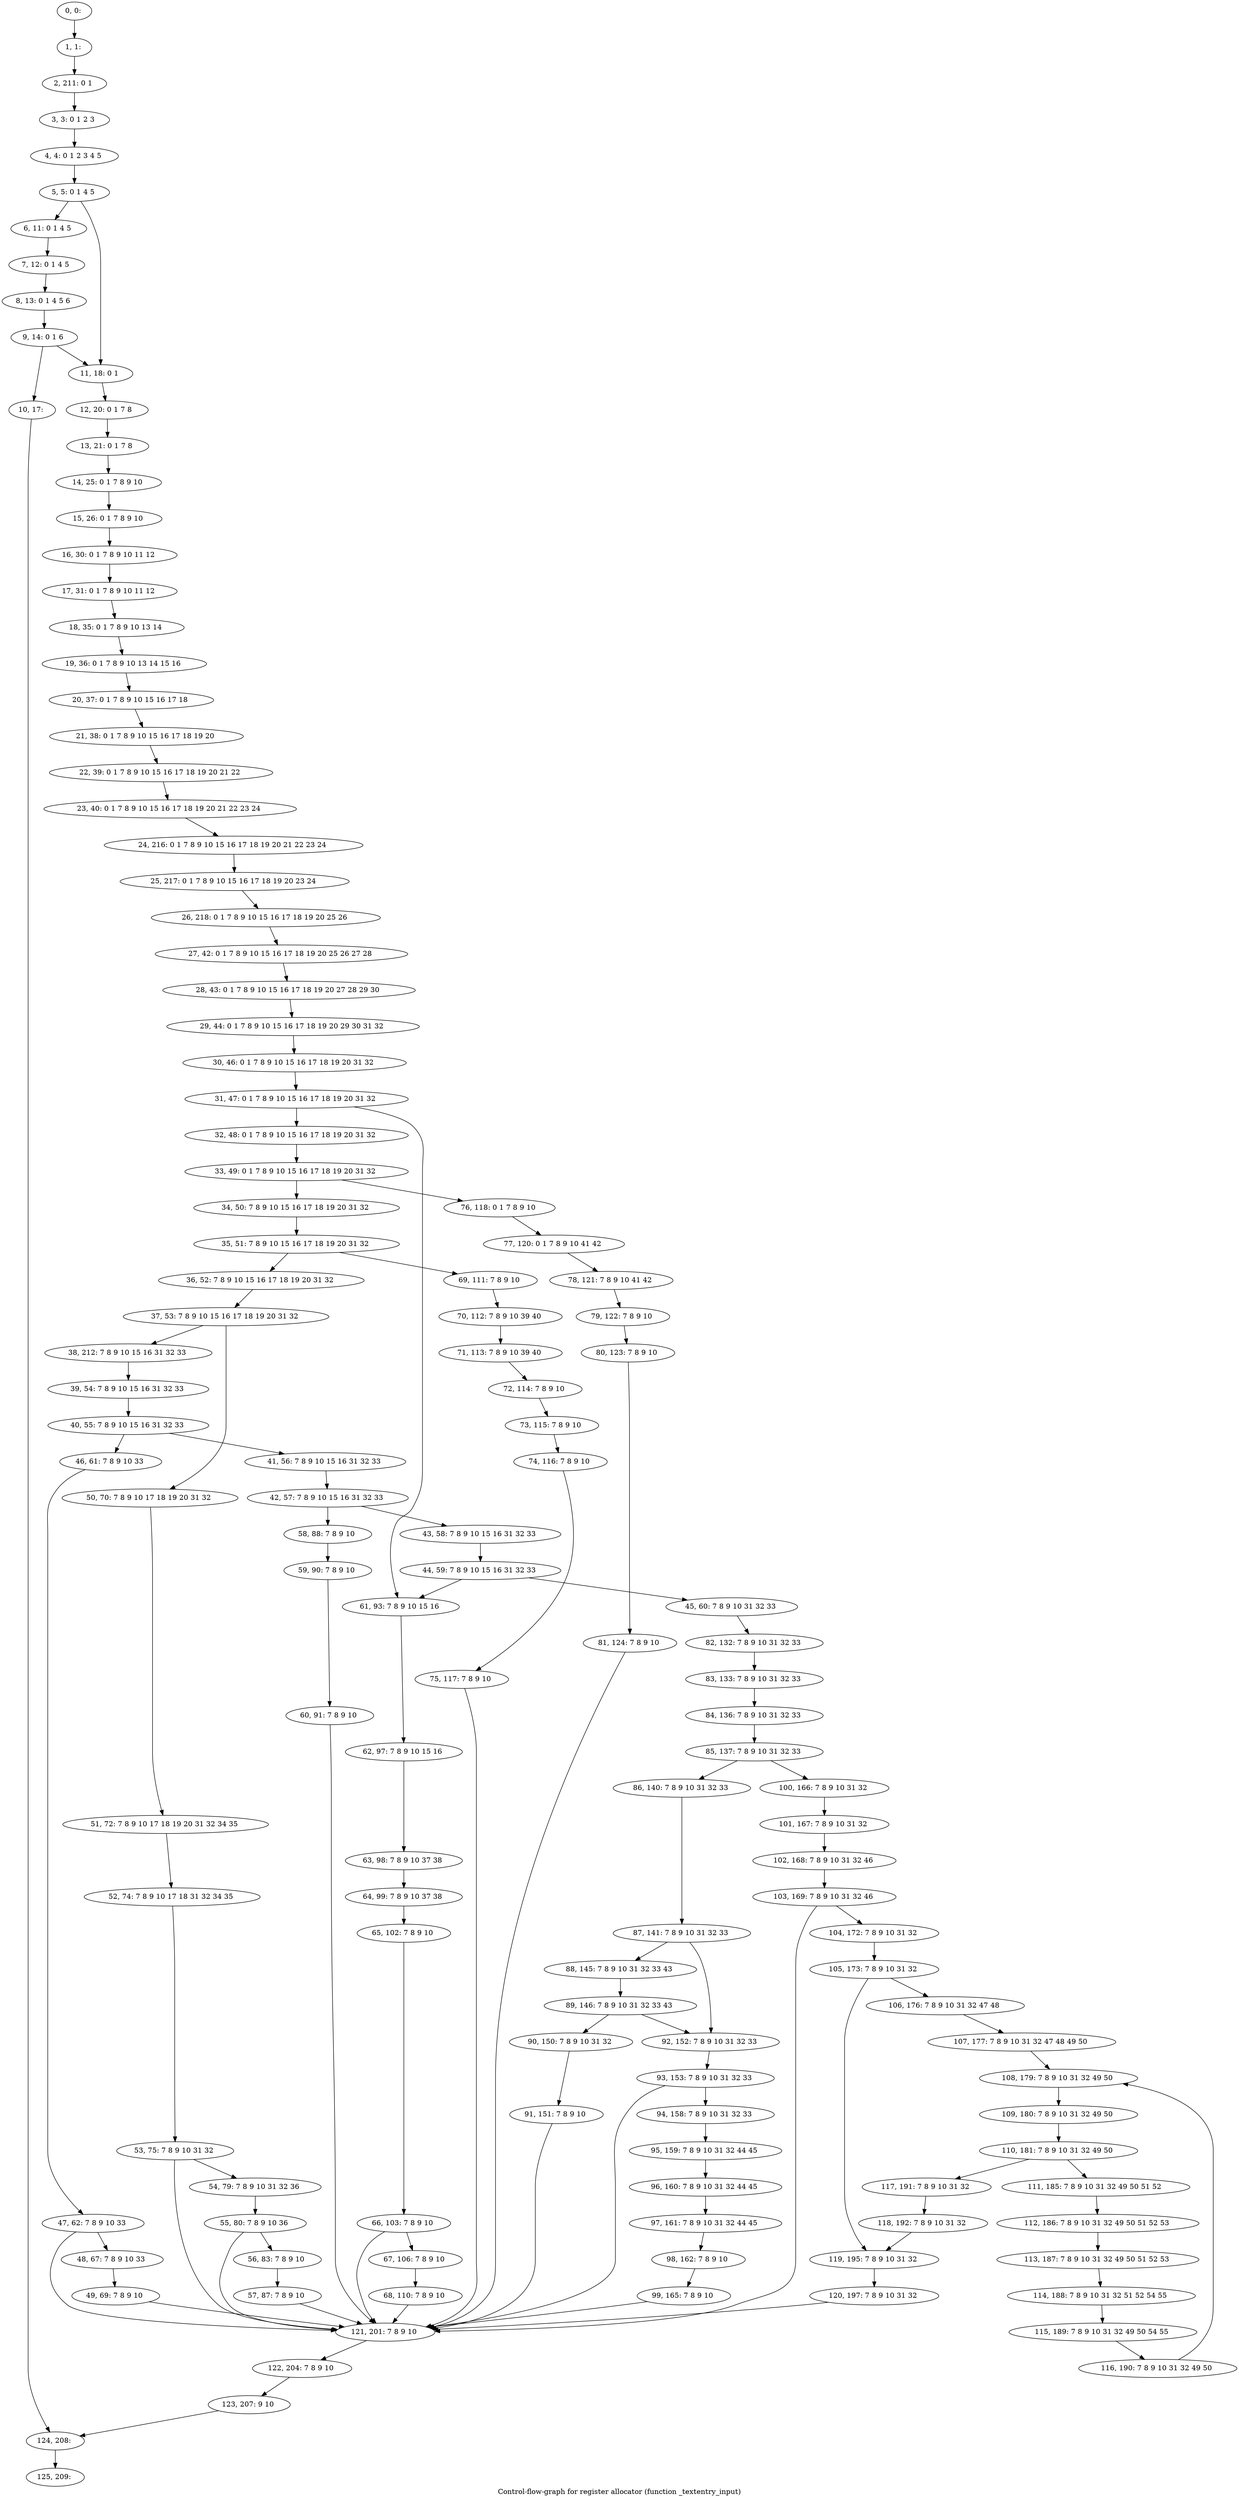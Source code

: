digraph G {
graph [label="Control-flow-graph for register allocator (function _textentry_input)"]
0[label="0, 0: "];
1[label="1, 1: "];
2[label="2, 211: 0 1 "];
3[label="3, 3: 0 1 2 3 "];
4[label="4, 4: 0 1 2 3 4 5 "];
5[label="5, 5: 0 1 4 5 "];
6[label="6, 11: 0 1 4 5 "];
7[label="7, 12: 0 1 4 5 "];
8[label="8, 13: 0 1 4 5 6 "];
9[label="9, 14: 0 1 6 "];
10[label="10, 17: "];
11[label="11, 18: 0 1 "];
12[label="12, 20: 0 1 7 8 "];
13[label="13, 21: 0 1 7 8 "];
14[label="14, 25: 0 1 7 8 9 10 "];
15[label="15, 26: 0 1 7 8 9 10 "];
16[label="16, 30: 0 1 7 8 9 10 11 12 "];
17[label="17, 31: 0 1 7 8 9 10 11 12 "];
18[label="18, 35: 0 1 7 8 9 10 13 14 "];
19[label="19, 36: 0 1 7 8 9 10 13 14 15 16 "];
20[label="20, 37: 0 1 7 8 9 10 15 16 17 18 "];
21[label="21, 38: 0 1 7 8 9 10 15 16 17 18 19 20 "];
22[label="22, 39: 0 1 7 8 9 10 15 16 17 18 19 20 21 22 "];
23[label="23, 40: 0 1 7 8 9 10 15 16 17 18 19 20 21 22 23 24 "];
24[label="24, 216: 0 1 7 8 9 10 15 16 17 18 19 20 21 22 23 24 "];
25[label="25, 217: 0 1 7 8 9 10 15 16 17 18 19 20 23 24 "];
26[label="26, 218: 0 1 7 8 9 10 15 16 17 18 19 20 25 26 "];
27[label="27, 42: 0 1 7 8 9 10 15 16 17 18 19 20 25 26 27 28 "];
28[label="28, 43: 0 1 7 8 9 10 15 16 17 18 19 20 27 28 29 30 "];
29[label="29, 44: 0 1 7 8 9 10 15 16 17 18 19 20 29 30 31 32 "];
30[label="30, 46: 0 1 7 8 9 10 15 16 17 18 19 20 31 32 "];
31[label="31, 47: 0 1 7 8 9 10 15 16 17 18 19 20 31 32 "];
32[label="32, 48: 0 1 7 8 9 10 15 16 17 18 19 20 31 32 "];
33[label="33, 49: 0 1 7 8 9 10 15 16 17 18 19 20 31 32 "];
34[label="34, 50: 7 8 9 10 15 16 17 18 19 20 31 32 "];
35[label="35, 51: 7 8 9 10 15 16 17 18 19 20 31 32 "];
36[label="36, 52: 7 8 9 10 15 16 17 18 19 20 31 32 "];
37[label="37, 53: 7 8 9 10 15 16 17 18 19 20 31 32 "];
38[label="38, 212: 7 8 9 10 15 16 31 32 33 "];
39[label="39, 54: 7 8 9 10 15 16 31 32 33 "];
40[label="40, 55: 7 8 9 10 15 16 31 32 33 "];
41[label="41, 56: 7 8 9 10 15 16 31 32 33 "];
42[label="42, 57: 7 8 9 10 15 16 31 32 33 "];
43[label="43, 58: 7 8 9 10 15 16 31 32 33 "];
44[label="44, 59: 7 8 9 10 15 16 31 32 33 "];
45[label="45, 60: 7 8 9 10 31 32 33 "];
46[label="46, 61: 7 8 9 10 33 "];
47[label="47, 62: 7 8 9 10 33 "];
48[label="48, 67: 7 8 9 10 33 "];
49[label="49, 69: 7 8 9 10 "];
50[label="50, 70: 7 8 9 10 17 18 19 20 31 32 "];
51[label="51, 72: 7 8 9 10 17 18 19 20 31 32 34 35 "];
52[label="52, 74: 7 8 9 10 17 18 31 32 34 35 "];
53[label="53, 75: 7 8 9 10 31 32 "];
54[label="54, 79: 7 8 9 10 31 32 36 "];
55[label="55, 80: 7 8 9 10 36 "];
56[label="56, 83: 7 8 9 10 "];
57[label="57, 87: 7 8 9 10 "];
58[label="58, 88: 7 8 9 10 "];
59[label="59, 90: 7 8 9 10 "];
60[label="60, 91: 7 8 9 10 "];
61[label="61, 93: 7 8 9 10 15 16 "];
62[label="62, 97: 7 8 9 10 15 16 "];
63[label="63, 98: 7 8 9 10 37 38 "];
64[label="64, 99: 7 8 9 10 37 38 "];
65[label="65, 102: 7 8 9 10 "];
66[label="66, 103: 7 8 9 10 "];
67[label="67, 106: 7 8 9 10 "];
68[label="68, 110: 7 8 9 10 "];
69[label="69, 111: 7 8 9 10 "];
70[label="70, 112: 7 8 9 10 39 40 "];
71[label="71, 113: 7 8 9 10 39 40 "];
72[label="72, 114: 7 8 9 10 "];
73[label="73, 115: 7 8 9 10 "];
74[label="74, 116: 7 8 9 10 "];
75[label="75, 117: 7 8 9 10 "];
76[label="76, 118: 0 1 7 8 9 10 "];
77[label="77, 120: 0 1 7 8 9 10 41 42 "];
78[label="78, 121: 7 8 9 10 41 42 "];
79[label="79, 122: 7 8 9 10 "];
80[label="80, 123: 7 8 9 10 "];
81[label="81, 124: 7 8 9 10 "];
82[label="82, 132: 7 8 9 10 31 32 33 "];
83[label="83, 133: 7 8 9 10 31 32 33 "];
84[label="84, 136: 7 8 9 10 31 32 33 "];
85[label="85, 137: 7 8 9 10 31 32 33 "];
86[label="86, 140: 7 8 9 10 31 32 33 "];
87[label="87, 141: 7 8 9 10 31 32 33 "];
88[label="88, 145: 7 8 9 10 31 32 33 43 "];
89[label="89, 146: 7 8 9 10 31 32 33 43 "];
90[label="90, 150: 7 8 9 10 31 32 "];
91[label="91, 151: 7 8 9 10 "];
92[label="92, 152: 7 8 9 10 31 32 33 "];
93[label="93, 153: 7 8 9 10 31 32 33 "];
94[label="94, 158: 7 8 9 10 31 32 33 "];
95[label="95, 159: 7 8 9 10 31 32 44 45 "];
96[label="96, 160: 7 8 9 10 31 32 44 45 "];
97[label="97, 161: 7 8 9 10 31 32 44 45 "];
98[label="98, 162: 7 8 9 10 "];
99[label="99, 165: 7 8 9 10 "];
100[label="100, 166: 7 8 9 10 31 32 "];
101[label="101, 167: 7 8 9 10 31 32 "];
102[label="102, 168: 7 8 9 10 31 32 46 "];
103[label="103, 169: 7 8 9 10 31 32 46 "];
104[label="104, 172: 7 8 9 10 31 32 "];
105[label="105, 173: 7 8 9 10 31 32 "];
106[label="106, 176: 7 8 9 10 31 32 47 48 "];
107[label="107, 177: 7 8 9 10 31 32 47 48 49 50 "];
108[label="108, 179: 7 8 9 10 31 32 49 50 "];
109[label="109, 180: 7 8 9 10 31 32 49 50 "];
110[label="110, 181: 7 8 9 10 31 32 49 50 "];
111[label="111, 185: 7 8 9 10 31 32 49 50 51 52 "];
112[label="112, 186: 7 8 9 10 31 32 49 50 51 52 53 "];
113[label="113, 187: 7 8 9 10 31 32 49 50 51 52 53 "];
114[label="114, 188: 7 8 9 10 31 32 51 52 54 55 "];
115[label="115, 189: 7 8 9 10 31 32 49 50 54 55 "];
116[label="116, 190: 7 8 9 10 31 32 49 50 "];
117[label="117, 191: 7 8 9 10 31 32 "];
118[label="118, 192: 7 8 9 10 31 32 "];
119[label="119, 195: 7 8 9 10 31 32 "];
120[label="120, 197: 7 8 9 10 31 32 "];
121[label="121, 201: 7 8 9 10 "];
122[label="122, 204: 7 8 9 10 "];
123[label="123, 207: 9 10 "];
124[label="124, 208: "];
125[label="125, 209: "];
0->1 ;
1->2 ;
2->3 ;
3->4 ;
4->5 ;
5->6 ;
5->11 ;
6->7 ;
7->8 ;
8->9 ;
9->10 ;
9->11 ;
10->124 ;
11->12 ;
12->13 ;
13->14 ;
14->15 ;
15->16 ;
16->17 ;
17->18 ;
18->19 ;
19->20 ;
20->21 ;
21->22 ;
22->23 ;
23->24 ;
24->25 ;
25->26 ;
26->27 ;
27->28 ;
28->29 ;
29->30 ;
30->31 ;
31->32 ;
31->61 ;
32->33 ;
33->34 ;
33->76 ;
34->35 ;
35->36 ;
35->69 ;
36->37 ;
37->38 ;
37->50 ;
38->39 ;
39->40 ;
40->41 ;
40->46 ;
41->42 ;
42->43 ;
42->58 ;
43->44 ;
44->45 ;
44->61 ;
45->82 ;
46->47 ;
47->48 ;
47->121 ;
48->49 ;
49->121 ;
50->51 ;
51->52 ;
52->53 ;
53->54 ;
53->121 ;
54->55 ;
55->56 ;
55->121 ;
56->57 ;
57->121 ;
58->59 ;
59->60 ;
60->121 ;
61->62 ;
62->63 ;
63->64 ;
64->65 ;
65->66 ;
66->67 ;
66->121 ;
67->68 ;
68->121 ;
69->70 ;
70->71 ;
71->72 ;
72->73 ;
73->74 ;
74->75 ;
75->121 ;
76->77 ;
77->78 ;
78->79 ;
79->80 ;
80->81 ;
81->121 ;
82->83 ;
83->84 ;
84->85 ;
85->86 ;
85->100 ;
86->87 ;
87->88 ;
87->92 ;
88->89 ;
89->90 ;
89->92 ;
90->91 ;
91->121 ;
92->93 ;
93->94 ;
93->121 ;
94->95 ;
95->96 ;
96->97 ;
97->98 ;
98->99 ;
99->121 ;
100->101 ;
101->102 ;
102->103 ;
103->104 ;
103->121 ;
104->105 ;
105->106 ;
105->119 ;
106->107 ;
107->108 ;
108->109 ;
109->110 ;
110->111 ;
110->117 ;
111->112 ;
112->113 ;
113->114 ;
114->115 ;
115->116 ;
116->108 ;
117->118 ;
118->119 ;
119->120 ;
120->121 ;
121->122 ;
122->123 ;
123->124 ;
124->125 ;
}
